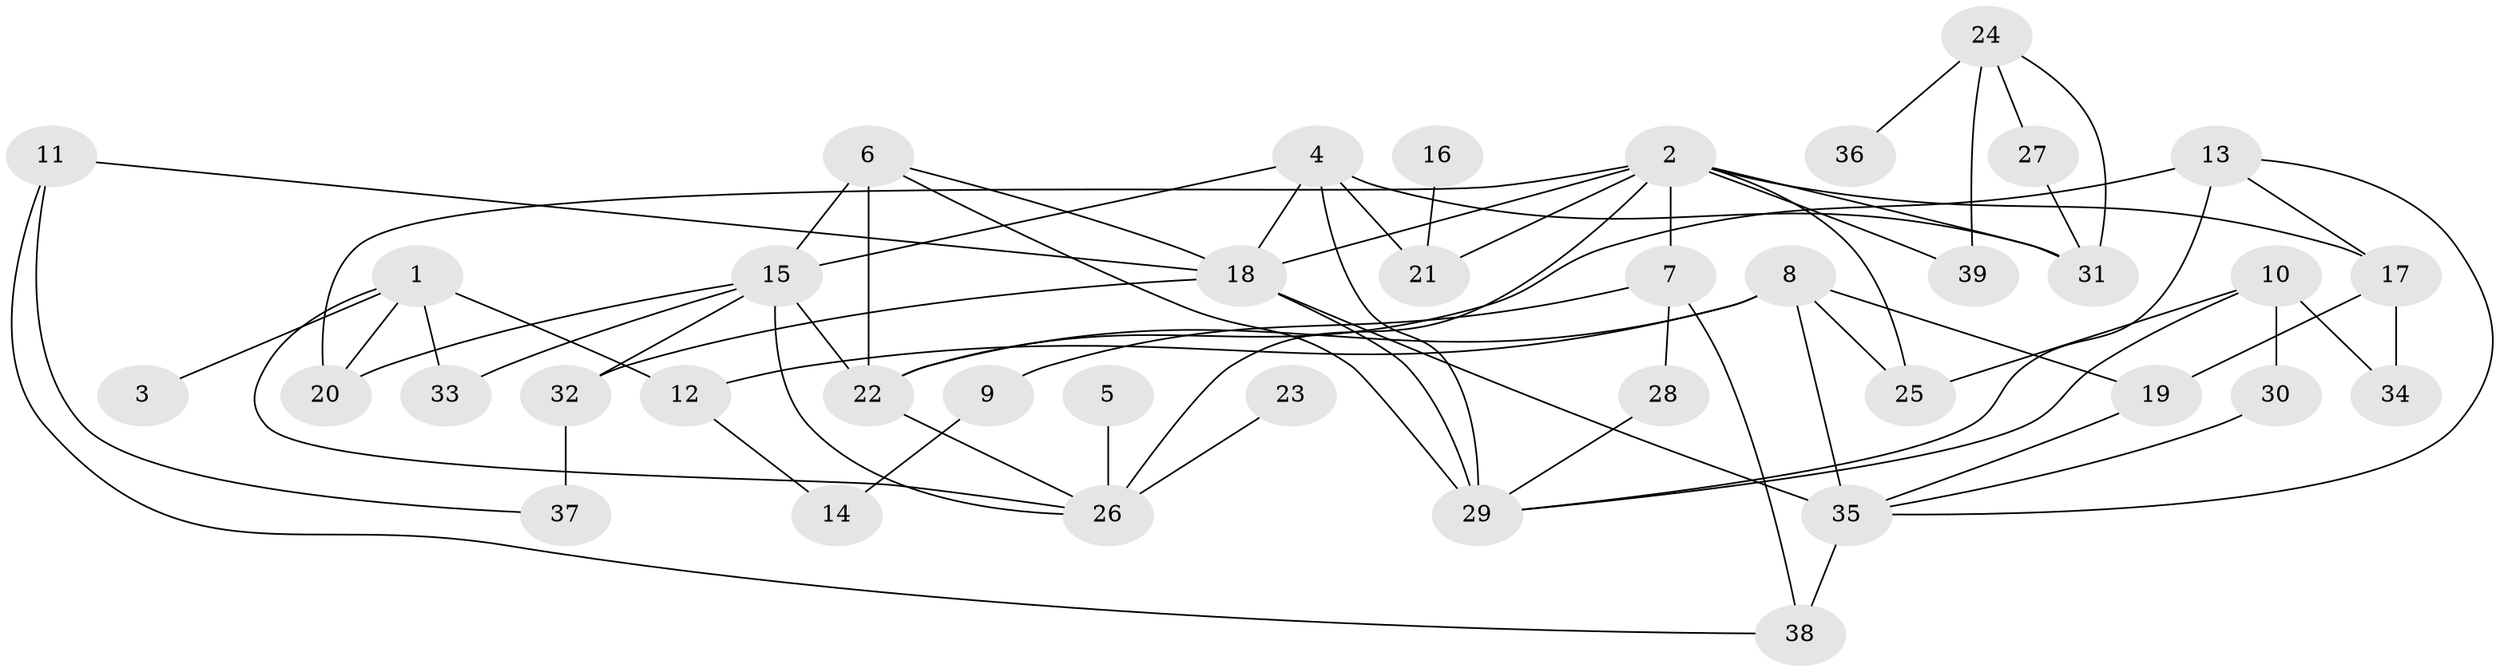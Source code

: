 // original degree distribution, {7: 0.023255813953488372, 5: 0.06201550387596899, 4: 0.10852713178294573, 3: 0.2713178294573643, 6: 0.023255813953488372, 2: 0.26356589147286824, 1: 0.24806201550387597}
// Generated by graph-tools (version 1.1) at 2025/36/03/04/25 23:36:07]
// undirected, 39 vertices, 68 edges
graph export_dot {
  node [color=gray90,style=filled];
  1;
  2;
  3;
  4;
  5;
  6;
  7;
  8;
  9;
  10;
  11;
  12;
  13;
  14;
  15;
  16;
  17;
  18;
  19;
  20;
  21;
  22;
  23;
  24;
  25;
  26;
  27;
  28;
  29;
  30;
  31;
  32;
  33;
  34;
  35;
  36;
  37;
  38;
  39;
  1 -- 3 [weight=1.0];
  1 -- 12 [weight=1.0];
  1 -- 20 [weight=1.0];
  1 -- 26 [weight=1.0];
  1 -- 33 [weight=1.0];
  2 -- 7 [weight=1.0];
  2 -- 17 [weight=1.0];
  2 -- 18 [weight=2.0];
  2 -- 20 [weight=1.0];
  2 -- 21 [weight=1.0];
  2 -- 25 [weight=1.0];
  2 -- 26 [weight=1.0];
  2 -- 31 [weight=1.0];
  2 -- 39 [weight=2.0];
  4 -- 15 [weight=1.0];
  4 -- 18 [weight=1.0];
  4 -- 21 [weight=1.0];
  4 -- 29 [weight=1.0];
  4 -- 31 [weight=1.0];
  5 -- 26 [weight=1.0];
  6 -- 15 [weight=2.0];
  6 -- 18 [weight=1.0];
  6 -- 22 [weight=2.0];
  6 -- 29 [weight=2.0];
  7 -- 9 [weight=1.0];
  7 -- 28 [weight=1.0];
  7 -- 38 [weight=1.0];
  8 -- 12 [weight=1.0];
  8 -- 19 [weight=1.0];
  8 -- 22 [weight=1.0];
  8 -- 25 [weight=1.0];
  8 -- 35 [weight=1.0];
  9 -- 14 [weight=1.0];
  10 -- 25 [weight=1.0];
  10 -- 29 [weight=1.0];
  10 -- 30 [weight=1.0];
  10 -- 34 [weight=1.0];
  11 -- 18 [weight=1.0];
  11 -- 37 [weight=1.0];
  11 -- 38 [weight=1.0];
  12 -- 14 [weight=1.0];
  13 -- 17 [weight=1.0];
  13 -- 22 [weight=2.0];
  13 -- 29 [weight=1.0];
  13 -- 35 [weight=1.0];
  15 -- 20 [weight=1.0];
  15 -- 22 [weight=1.0];
  15 -- 26 [weight=1.0];
  15 -- 32 [weight=1.0];
  15 -- 33 [weight=1.0];
  16 -- 21 [weight=1.0];
  17 -- 19 [weight=1.0];
  17 -- 34 [weight=1.0];
  18 -- 29 [weight=2.0];
  18 -- 32 [weight=1.0];
  18 -- 35 [weight=2.0];
  19 -- 35 [weight=1.0];
  22 -- 26 [weight=1.0];
  23 -- 26 [weight=1.0];
  24 -- 27 [weight=1.0];
  24 -- 31 [weight=1.0];
  24 -- 36 [weight=1.0];
  24 -- 39 [weight=1.0];
  27 -- 31 [weight=1.0];
  28 -- 29 [weight=1.0];
  30 -- 35 [weight=1.0];
  32 -- 37 [weight=2.0];
  35 -- 38 [weight=2.0];
}
